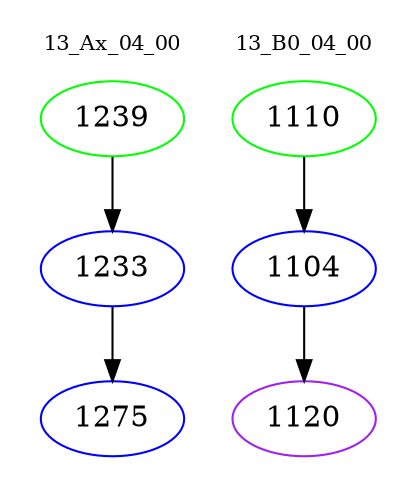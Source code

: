 digraph{
subgraph cluster_0 {
color = white
label = "13_Ax_04_00";
fontsize=10;
T0_1239 [label="1239", color="green"]
T0_1239 -> T0_1233 [color="black"]
T0_1233 [label="1233", color="blue"]
T0_1233 -> T0_1275 [color="black"]
T0_1275 [label="1275", color="blue"]
}
subgraph cluster_1 {
color = white
label = "13_B0_04_00";
fontsize=10;
T1_1110 [label="1110", color="green"]
T1_1110 -> T1_1104 [color="black"]
T1_1104 [label="1104", color="blue"]
T1_1104 -> T1_1120 [color="black"]
T1_1120 [label="1120", color="purple"]
}
}
